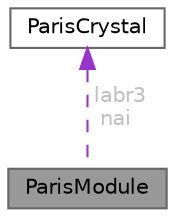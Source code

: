 digraph "ParisModule"
{
 // LATEX_PDF_SIZE
  bgcolor="transparent";
  edge [fontname=Helvetica,fontsize=10,labelfontname=Helvetica,labelfontsize=10];
  node [fontname=Helvetica,fontsize=10,shape=box,height=0.2,width=0.4];
  Node1 [id="Node000001",label="ParisModule",height=0.2,width=0.4,color="gray40", fillcolor="grey60", style="filled", fontcolor="black",tooltip=" "];
  Node2 -> Node1 [id="edge1_Node000001_Node000002",dir="back",color="darkorchid3",style="dashed",tooltip=" ",label=" labr3\nnai",fontcolor="grey" ];
  Node2 [id="Node000002",label="ParisCrystal",height=0.2,width=0.4,color="gray40", fillcolor="white", style="filled",URL="$class_paris_crystal.html",tooltip=" "];
}
